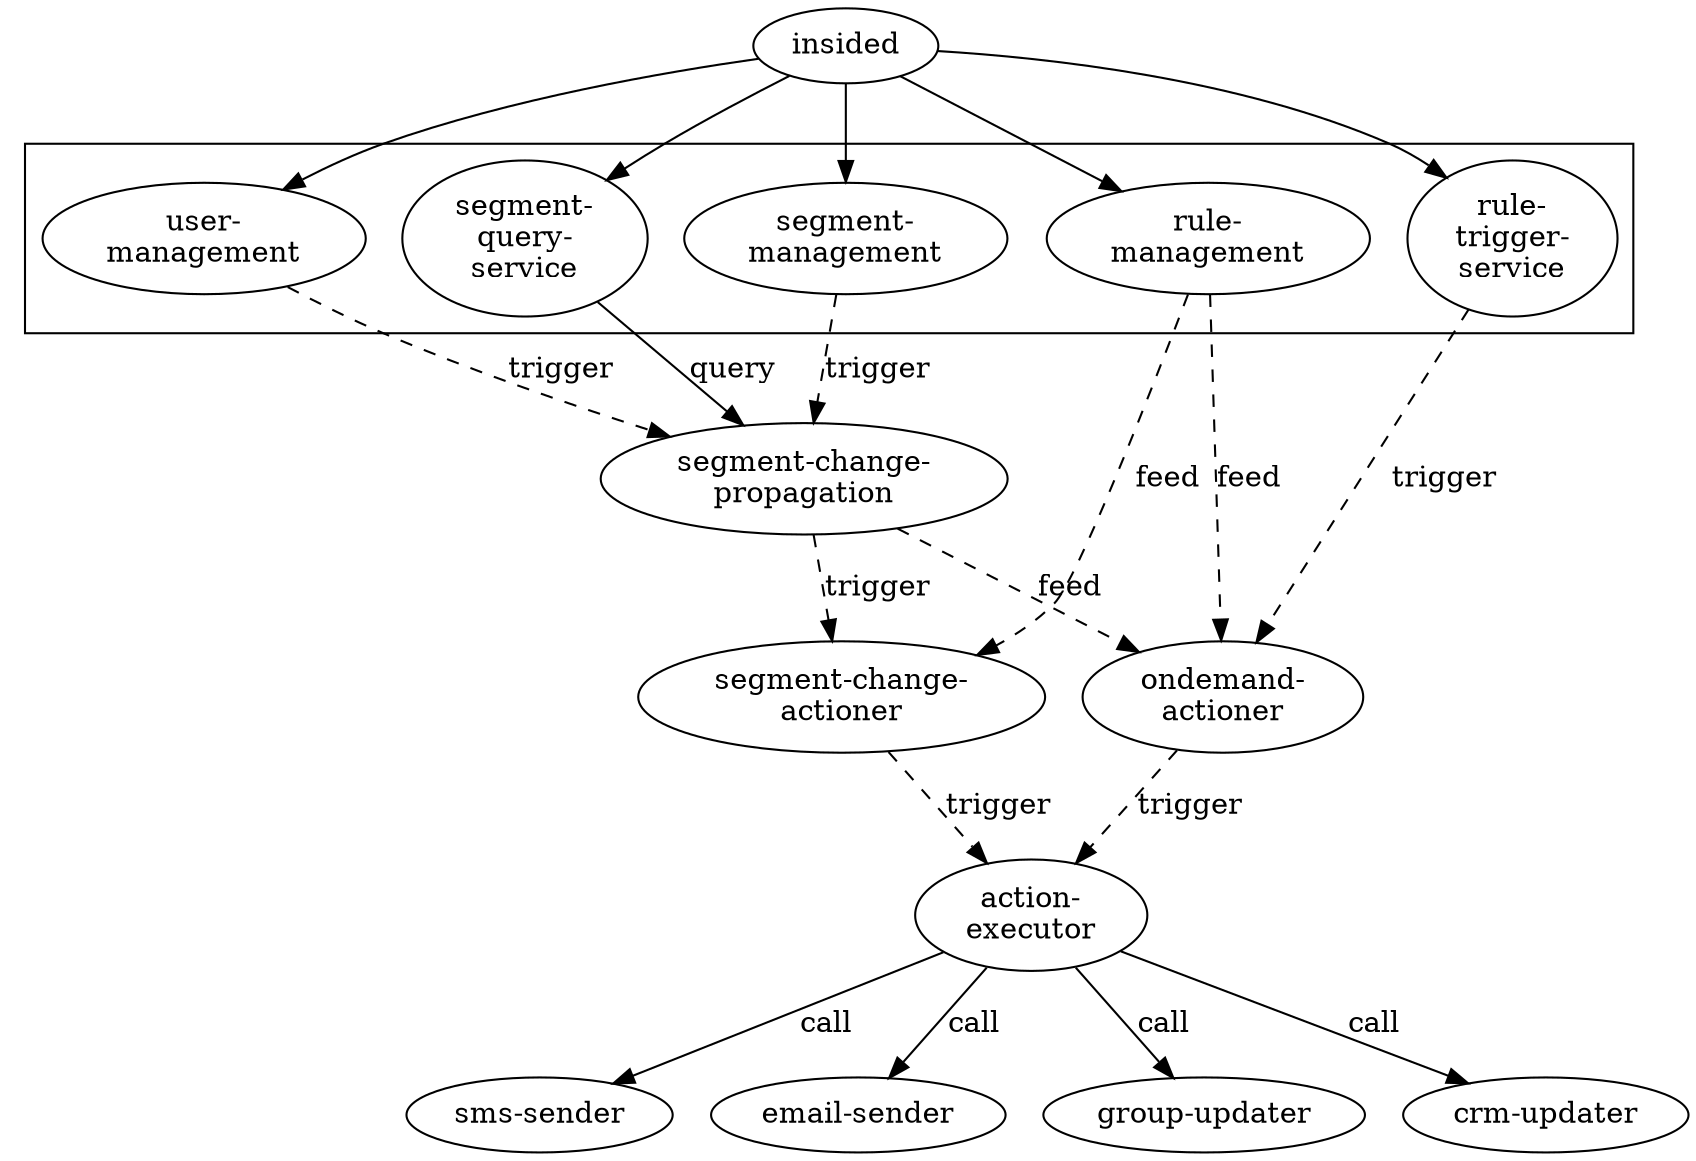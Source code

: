     digraph G {
    
      rankdir="TD"
      
      insided -> "rule-\ntrigger-\nservice"
      insided -> "rule-\nmanagement"
      insided -> "user-\nmanagement"
      insided -> "segment-\nmanagement"
      insided -> "segment-\nquery-\nservice"

      subgraph cluster_Web {
          "rule-\ntrigger-\nservice"
          "rule-\nmanagement"
          "user-\nmanagement"
          "segment-\nmanagement"
          "segment-\nquery-\nservice"
      }

       "rule-\ntrigger-\nservice" -> "ondemand-\nactioner" [style=dashed, label=trigger]
      "segment-\nmanagement" -> "segment-change-\npropagation" [style=dashed, label=trigger]
      "segment-\nquery-\nservice" -> "segment-change-\npropagation" [label=query]

      "rule-\nmanagement" -> "ondemand-\nactioner" [style=dashed, label=feed]

      "user-\nmanagement" -> "segment-change-\npropagation" [style=dashed, label=trigger]
      "segment-change-\npropagation" -> "ondemand-\nactioner" [style=dashed, label=feed]

      "segment-change-\npropagation" -> "segment-change-\nactioner"  [style=dashed, label=trigger]
      "rule-\nmanagement" -> "segment-change-\nactioner" [style=dashed, label=feed]
      "segment-change-\nactioner" -> "action-\nexecutor" [style=dashed, label=trigger]

      "ondemand-\nactioner" -> "action-\nexecutor" [style=dashed, label=trigger]

      "action-\nexecutor" -> "sms-sender" [label=call]
      "action-\nexecutor" -> "email-sender" [label=call]
      "action-\nexecutor" -> "group-updater" [label=call]
      "action-\nexecutor" -> "crm-updater" [label=call]
    }